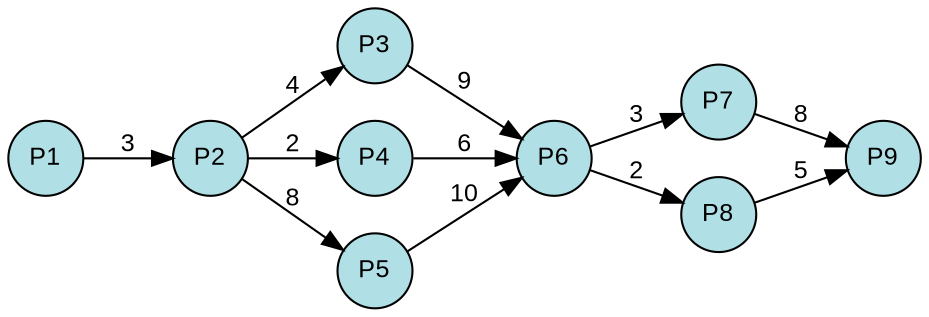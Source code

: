 digraph {
  splines=true;
node [margin=0 fontname=arial fontcolor=black fontsize=12 shape=circle width=0.5 fixedsize=true style=filled fillcolor=powderblue]
  1 [label="P1"]
  2 [label="P2"]
  3 [label="P3"]
  4 [label="P4"]
  5 [label="P5"]
  6 [label="P6"]
  7 [label="P7"]
  8 [label="P8"]
  9 [label="P9"]
rankdir=LR
edge [margin=0 fontname=arial fontcolor=black fontsize=12]
	1 -> 2 [label="3"]
	2 -> 3 [label="4"]
	2 -> 4 [label="2"]
	2 -> 5 [label="8"]
	3 -> 6 [label="9"]
	4 -> 6 [label="6"]
	5 -> 6 [label="10"]
	6 -> 7 [label="3"]
	6 -> 8 [label="2"]
	7 -> 9 [label="8"]
	8 -> 9 [label="5"]
	{rank=same  1 }
	{rank=same  2 }
	{rank=same  3, 4, 5 }
	{rank=same  6 }
	{rank=same  7, 8 }
	{rank=same  9 }
} 
